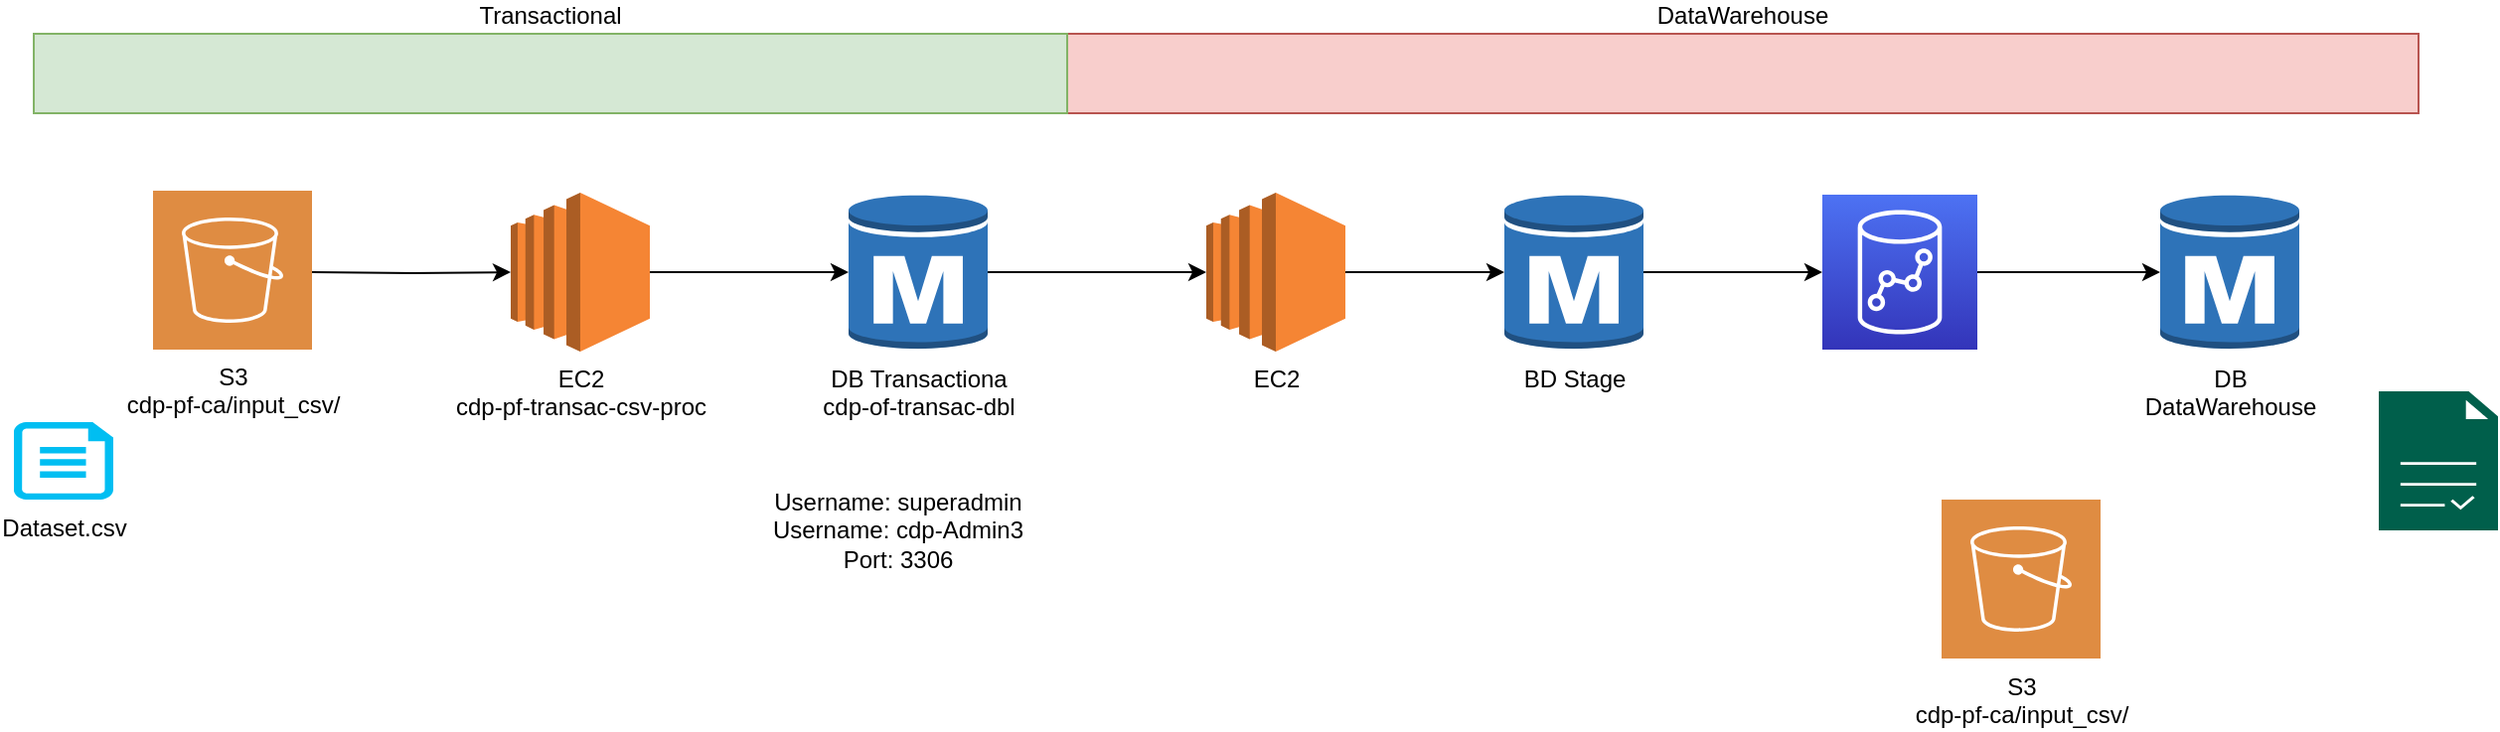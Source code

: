 <mxfile version="19.0.3" type="device"><diagram id="g4wdufT4WaoDpCgNYLb0" name="Page-1"><mxGraphModel dx="2552" dy="944" grid="1" gridSize="10" guides="1" tooltips="1" connect="1" arrows="1" fold="1" page="1" pageScale="1" pageWidth="850" pageHeight="1100" math="0" shadow="0"><root><mxCell id="0"/><mxCell id="1" parent="0"/><mxCell id="aY5X3V7okQvCEqrEGPzJ-15" value="DataWarehouse" style="rounded=0;whiteSpace=wrap;html=1;labelPosition=center;verticalLabelPosition=top;align=center;verticalAlign=bottom;fillColor=#f8cecc;strokeColor=#b85450;" vertex="1" parent="1"><mxGeometry x="360" y="160" width="680" height="40" as="geometry"/></mxCell><mxCell id="aY5X3V7okQvCEqrEGPzJ-14" value="Transactional" style="rounded=0;whiteSpace=wrap;html=1;labelPosition=center;verticalLabelPosition=top;align=center;verticalAlign=bottom;fillColor=#d5e8d4;strokeColor=#82b366;" vertex="1" parent="1"><mxGeometry x="-160" y="160" width="520" height="40" as="geometry"/></mxCell><mxCell id="aY5X3V7okQvCEqrEGPzJ-11" style="edgeStyle=orthogonalEdgeStyle;rounded=0;orthogonalLoop=1;jettySize=auto;html=1;" edge="1" parent="1" source="aY5X3V7okQvCEqrEGPzJ-1" target="aY5X3V7okQvCEqrEGPzJ-4"><mxGeometry relative="1" as="geometry"/></mxCell><mxCell id="aY5X3V7okQvCEqrEGPzJ-1" value="EC2&lt;br&gt;cdp-pf-transac-csv-proc" style="outlineConnect=0;dashed=0;verticalLabelPosition=bottom;verticalAlign=top;align=center;html=1;shape=mxgraph.aws3.ec2;fillColor=#F58534;gradientColor=none;" vertex="1" parent="1"><mxGeometry x="80" y="240" width="70" height="80" as="geometry"/></mxCell><mxCell id="aY5X3V7okQvCEqrEGPzJ-22" style="edgeStyle=orthogonalEdgeStyle;rounded=0;orthogonalLoop=1;jettySize=auto;html=1;entryX=0;entryY=0.5;entryDx=0;entryDy=0;entryPerimeter=0;" edge="1" parent="1" source="aY5X3V7okQvCEqrEGPzJ-2" target="aY5X3V7okQvCEqrEGPzJ-3"><mxGeometry relative="1" as="geometry"/></mxCell><mxCell id="aY5X3V7okQvCEqrEGPzJ-2" value="BD Stage" style="outlineConnect=0;dashed=0;verticalLabelPosition=bottom;verticalAlign=top;align=center;html=1;shape=mxgraph.aws3.rds_db_instance;fillColor=#2E73B8;gradientColor=none;" vertex="1" parent="1"><mxGeometry x="580" y="240" width="70" height="80" as="geometry"/></mxCell><mxCell id="aY5X3V7okQvCEqrEGPzJ-24" style="edgeStyle=orthogonalEdgeStyle;rounded=0;orthogonalLoop=1;jettySize=auto;html=1;entryX=0;entryY=0.5;entryDx=0;entryDy=0;entryPerimeter=0;" edge="1" parent="1" source="aY5X3V7okQvCEqrEGPzJ-3" target="aY5X3V7okQvCEqrEGPzJ-23"><mxGeometry relative="1" as="geometry"/></mxCell><mxCell id="aY5X3V7okQvCEqrEGPzJ-3" value="" style="sketch=0;points=[[0,0,0],[0.25,0,0],[0.5,0,0],[0.75,0,0],[1,0,0],[0,1,0],[0.25,1,0],[0.5,1,0],[0.75,1,0],[1,1,0],[0,0.25,0],[0,0.5,0],[0,0.75,0],[1,0.25,0],[1,0.5,0],[1,0.75,0]];outlineConnect=0;fontColor=#232F3E;gradientColor=#4D72F3;gradientDirection=north;fillColor=#3334B9;strokeColor=#ffffff;dashed=0;verticalLabelPosition=bottom;verticalAlign=top;align=center;html=1;fontSize=12;fontStyle=0;aspect=fixed;shape=mxgraph.aws4.resourceIcon;resIcon=mxgraph.aws4.redshift;" vertex="1" parent="1"><mxGeometry x="740" y="241" width="78" height="78" as="geometry"/></mxCell><mxCell id="aY5X3V7okQvCEqrEGPzJ-13" style="edgeStyle=orthogonalEdgeStyle;rounded=0;orthogonalLoop=1;jettySize=auto;html=1;entryX=0;entryY=0.5;entryDx=0;entryDy=0;entryPerimeter=0;" edge="1" parent="1" source="aY5X3V7okQvCEqrEGPzJ-4" target="aY5X3V7okQvCEqrEGPzJ-12"><mxGeometry relative="1" as="geometry"><mxPoint x="400" y="280" as="targetPoint"/></mxGeometry></mxCell><mxCell id="aY5X3V7okQvCEqrEGPzJ-4" value="DB Transactiona&lt;br&gt;cdp-of-transac-dbl" style="outlineConnect=0;dashed=0;verticalLabelPosition=bottom;verticalAlign=top;align=center;html=1;shape=mxgraph.aws3.rds_db_instance;fillColor=#2E73B8;gradientColor=none;" vertex="1" parent="1"><mxGeometry x="250" y="240" width="70" height="80" as="geometry"/></mxCell><mxCell id="aY5X3V7okQvCEqrEGPzJ-8" style="edgeStyle=orthogonalEdgeStyle;rounded=0;orthogonalLoop=1;jettySize=auto;html=1;entryX=0;entryY=0.5;entryDx=0;entryDy=0;entryPerimeter=0;" edge="1" parent="1" target="aY5X3V7okQvCEqrEGPzJ-1"><mxGeometry relative="1" as="geometry"><mxPoint x="-20" y="280" as="sourcePoint"/></mxGeometry></mxCell><mxCell id="aY5X3V7okQvCEqrEGPzJ-10" value="Dataset.csv" style="verticalLabelPosition=bottom;html=1;verticalAlign=top;align=center;strokeColor=none;fillColor=#00BEF2;shape=mxgraph.azure.file;pointerEvents=1;" vertex="1" parent="1"><mxGeometry x="-170" y="355.5" width="50" height="39" as="geometry"/></mxCell><mxCell id="aY5X3V7okQvCEqrEGPzJ-17" style="edgeStyle=orthogonalEdgeStyle;rounded=0;orthogonalLoop=1;jettySize=auto;html=1;" edge="1" parent="1" source="aY5X3V7okQvCEqrEGPzJ-12" target="aY5X3V7okQvCEqrEGPzJ-2"><mxGeometry relative="1" as="geometry"/></mxCell><mxCell id="aY5X3V7okQvCEqrEGPzJ-12" value="EC2" style="outlineConnect=0;dashed=0;verticalLabelPosition=bottom;verticalAlign=top;align=center;html=1;shape=mxgraph.aws3.ec2;fillColor=#F58534;gradientColor=none;" vertex="1" parent="1"><mxGeometry x="430" y="240" width="70" height="80" as="geometry"/></mxCell><mxCell id="aY5X3V7okQvCEqrEGPzJ-23" value="DB &lt;br&gt;DataWarehouse" style="outlineConnect=0;dashed=0;verticalLabelPosition=bottom;verticalAlign=top;align=center;html=1;shape=mxgraph.aws3.rds_db_instance;fillColor=#2E73B8;gradientColor=none;" vertex="1" parent="1"><mxGeometry x="910" y="240" width="70" height="80" as="geometry"/></mxCell><mxCell id="aY5X3V7okQvCEqrEGPzJ-25" value="" style="sketch=0;pointerEvents=1;shadow=0;dashed=0;html=1;strokeColor=none;fillColor=#005F4B;labelPosition=center;verticalLabelPosition=bottom;verticalAlign=top;align=center;outlineConnect=0;shape=mxgraph.veeam2.report;" vertex="1" parent="1"><mxGeometry x="1020" y="340" width="60" height="70" as="geometry"/></mxCell><mxCell id="aY5X3V7okQvCEqrEGPzJ-28" value="S3&lt;br&gt;&lt;span style=&quot;&quot;&gt;cdp-pf-ca/input_csv/&lt;/span&gt;" style="sketch=0;pointerEvents=1;shadow=0;dashed=0;html=1;strokeColor=none;fillColor=#DF8C42;labelPosition=center;verticalLabelPosition=bottom;verticalAlign=top;align=center;outlineConnect=0;shape=mxgraph.veeam2.aws_s3;" vertex="1" parent="1"><mxGeometry x="-100" y="239" width="80" height="80" as="geometry"/></mxCell><mxCell id="aY5X3V7okQvCEqrEGPzJ-30" value="Username:&amp;nbsp;superadmin&lt;br&gt;Username: cdp-Admin3&lt;br&gt;Port:&amp;nbsp;3306" style="text;html=1;strokeColor=none;fillColor=none;align=center;verticalAlign=middle;whiteSpace=wrap;rounded=0;fontColor=#000000;" vertex="1" parent="1"><mxGeometry x="170" y="370" width="210" height="80" as="geometry"/></mxCell><mxCell id="aY5X3V7okQvCEqrEGPzJ-31" value="S3&lt;br&gt;&lt;span style=&quot;&quot;&gt;cdp-pf-ca/input_csv/&lt;/span&gt;" style="sketch=0;pointerEvents=1;shadow=0;dashed=0;html=1;strokeColor=none;fillColor=#DF8C42;labelPosition=center;verticalLabelPosition=bottom;verticalAlign=top;align=center;outlineConnect=0;shape=mxgraph.veeam2.aws_s3;" vertex="1" parent="1"><mxGeometry x="800" y="394.5" width="80" height="80" as="geometry"/></mxCell></root></mxGraphModel></diagram></mxfile>